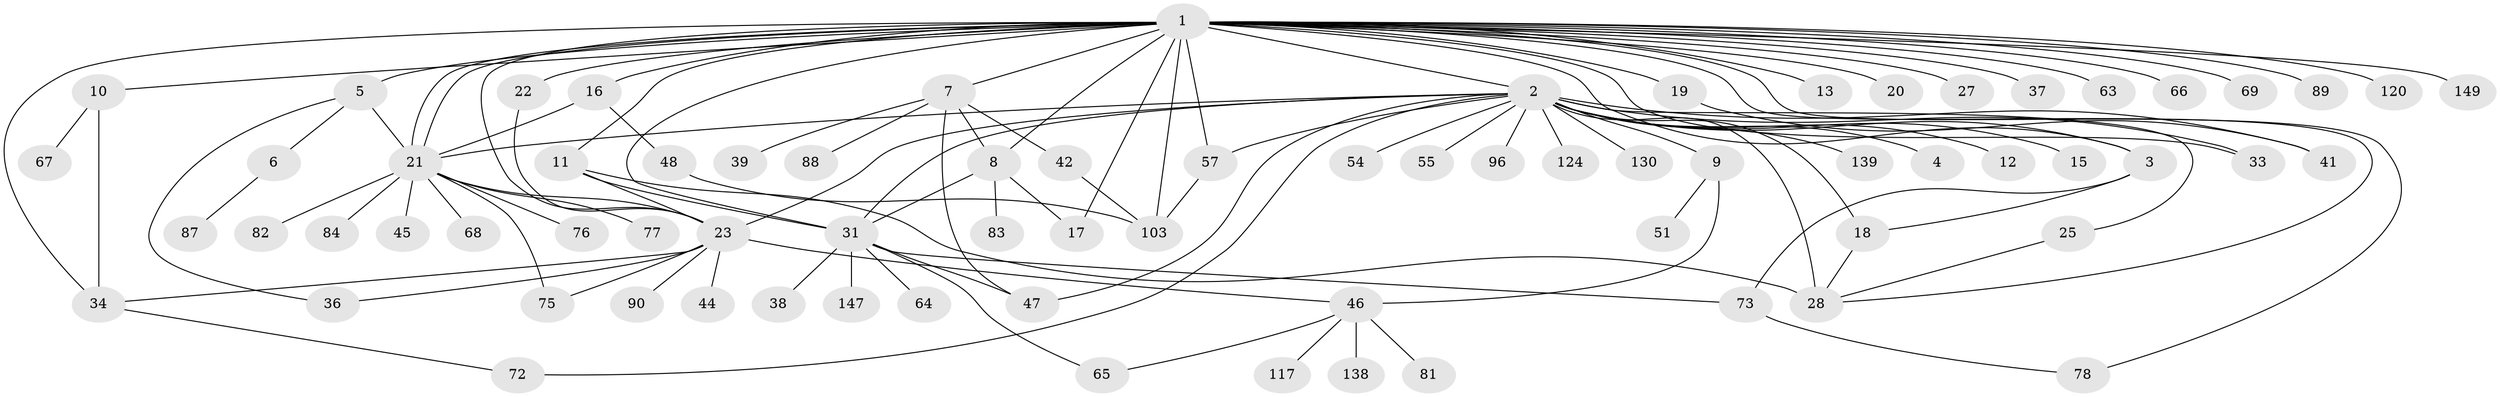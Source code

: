 // original degree distribution, {34: 0.006711409395973154, 26: 0.006711409395973154, 5: 0.026845637583892617, 1: 0.4899328859060403, 3: 0.10067114093959731, 6: 0.026845637583892617, 7: 0.013422818791946308, 4: 0.06711409395973154, 2: 0.22818791946308725, 8: 0.013422818791946308, 10: 0.006711409395973154, 11: 0.006711409395973154, 9: 0.006711409395973154}
// Generated by graph-tools (version 1.1) at 2025/14/03/09/25 04:14:43]
// undirected, 74 vertices, 109 edges
graph export_dot {
graph [start="1"]
  node [color=gray90,style=filled];
  1;
  2;
  3 [super="+116"];
  4;
  5 [super="+14"];
  6 [super="+145"];
  7;
  8 [super="+29+26"];
  9 [super="+71+126+97+59"];
  10 [super="+50+40"];
  11 [super="+86"];
  12 [super="+119"];
  13;
  15 [super="+110"];
  16 [super="+107+32"];
  17;
  18;
  19 [super="+144+79"];
  20;
  21 [super="+53+24"];
  22;
  23 [super="+136+60+74+91"];
  25;
  27;
  28 [super="+133+148+106+99+62"];
  31 [super="+70+128+35"];
  33;
  34 [super="+43"];
  36 [super="+127+94+56"];
  37;
  38;
  39;
  41;
  42 [super="+146"];
  44;
  45;
  46 [super="+58"];
  47 [super="+101+80"];
  48;
  51;
  54;
  55;
  57 [super="+109"];
  63;
  64;
  65 [super="+118"];
  66 [super="+121"];
  67;
  68 [super="+113"];
  69;
  72;
  73 [super="+92+135"];
  75 [super="+112"];
  76;
  77 [super="+143"];
  78 [super="+98"];
  81;
  82 [super="+93"];
  83 [super="+95"];
  84;
  87;
  88;
  89;
  90 [super="+131"];
  96;
  103 [super="+141"];
  117;
  120 [super="+129"];
  124;
  130;
  138;
  139;
  147;
  149;
  1 -- 2;
  1 -- 3;
  1 -- 5;
  1 -- 7;
  1 -- 8 [weight=2];
  1 -- 10;
  1 -- 11;
  1 -- 13;
  1 -- 16;
  1 -- 17;
  1 -- 19;
  1 -- 20;
  1 -- 21 [weight=2];
  1 -- 21;
  1 -- 22;
  1 -- 23;
  1 -- 27;
  1 -- 28;
  1 -- 33;
  1 -- 34 [weight=2];
  1 -- 37;
  1 -- 63;
  1 -- 66;
  1 -- 69;
  1 -- 78;
  1 -- 89;
  1 -- 103;
  1 -- 120;
  1 -- 149;
  1 -- 57;
  1 -- 31;
  2 -- 3;
  2 -- 4;
  2 -- 9;
  2 -- 12;
  2 -- 15;
  2 -- 18;
  2 -- 21 [weight=2];
  2 -- 23;
  2 -- 25;
  2 -- 28 [weight=3];
  2 -- 31;
  2 -- 33;
  2 -- 41;
  2 -- 47;
  2 -- 54;
  2 -- 55;
  2 -- 57;
  2 -- 72;
  2 -- 96;
  2 -- 124;
  2 -- 130;
  2 -- 139;
  3 -- 18;
  3 -- 73;
  5 -- 6;
  5 -- 21 [weight=2];
  5 -- 36;
  6 -- 87;
  7 -- 8;
  7 -- 39;
  7 -- 42;
  7 -- 88;
  7 -- 47;
  8 -- 31;
  8 -- 83;
  8 -- 17;
  9 -- 46;
  9 -- 51;
  10 -- 67;
  10 -- 34;
  11 -- 28;
  11 -- 23;
  11 -- 31;
  16 -- 48;
  16 -- 21 [weight=2];
  18 -- 28;
  19 -- 41;
  21 -- 45;
  21 -- 68;
  21 -- 82;
  21 -- 84;
  21 -- 75;
  21 -- 76;
  21 -- 77;
  21 -- 23 [weight=2];
  22 -- 23;
  23 -- 44;
  23 -- 75;
  23 -- 90;
  23 -- 46;
  23 -- 36;
  23 -- 34;
  25 -- 28;
  31 -- 38;
  31 -- 64 [weight=2];
  31 -- 73;
  31 -- 65;
  31 -- 147;
  31 -- 47;
  34 -- 72;
  42 -- 103;
  46 -- 65;
  46 -- 81;
  46 -- 117;
  46 -- 138;
  48 -- 103;
  57 -- 103;
  73 -- 78;
}

